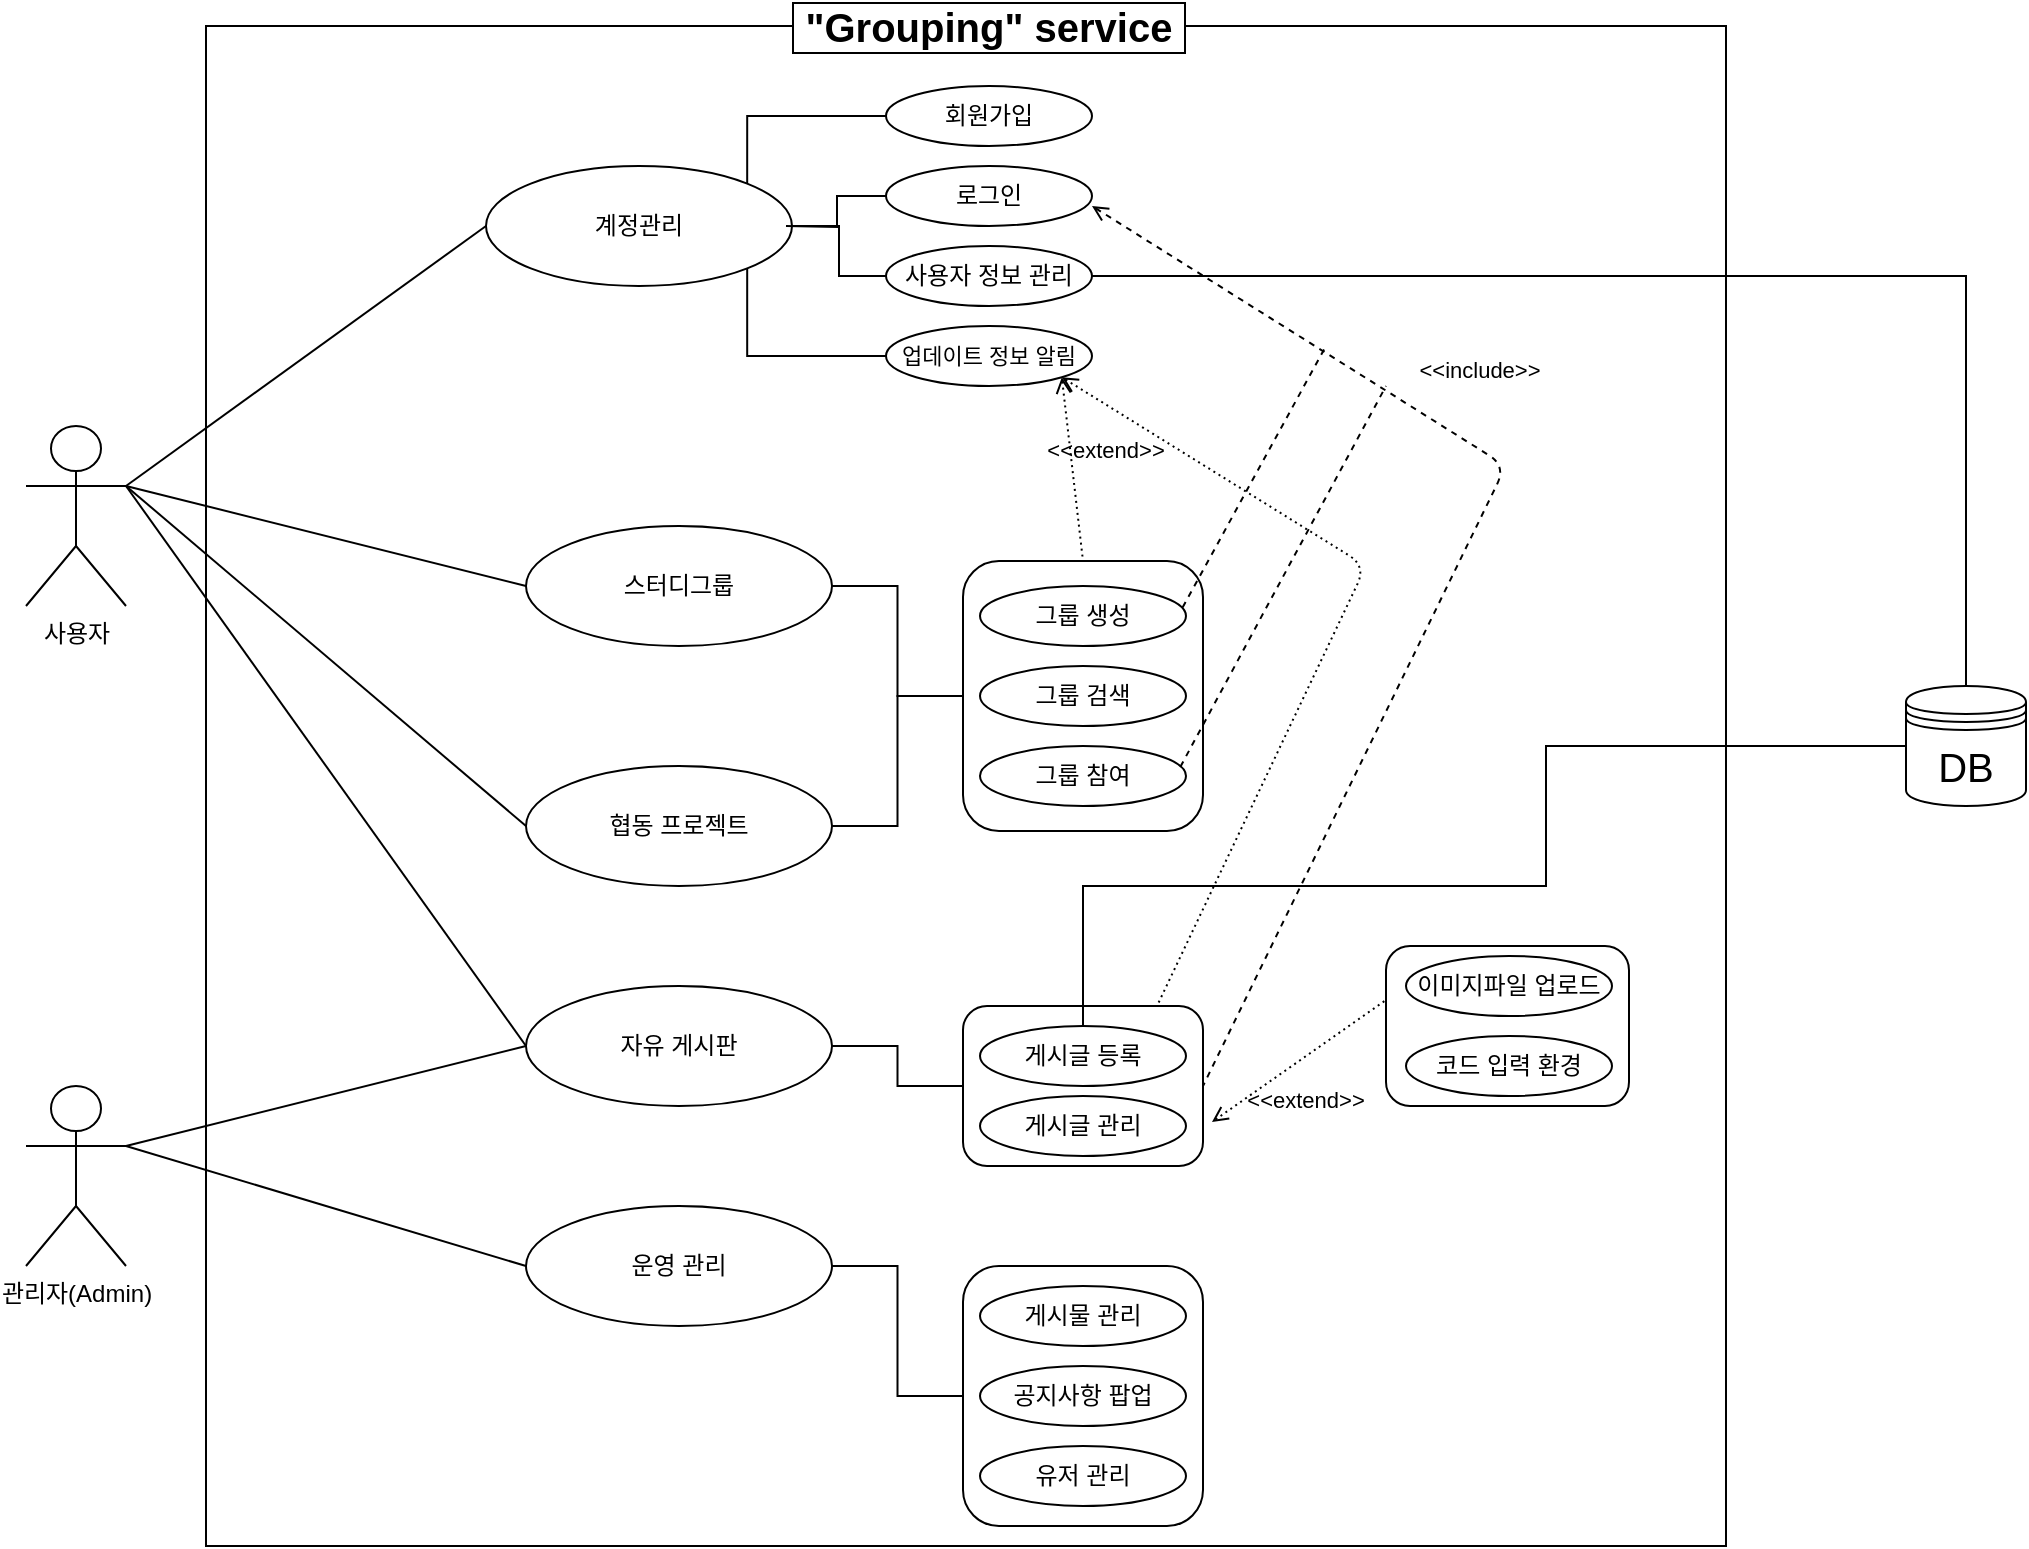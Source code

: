 <mxfile version="14.1.2" type="device"><diagram id="SzXxNfdWttP5pU3WyP5G" name="Page-1"><mxGraphModel dx="1102" dy="616" grid="1" gridSize="10" guides="1" tooltips="1" connect="1" arrows="1" fold="1" page="1" pageScale="1" pageWidth="827" pageHeight="1169" math="0" shadow="0"><root><mxCell id="0"/><mxCell id="1" parent="0"/><mxCell id="7R5gXoHnMxe2v03RTeyZ-3" value="" style="whiteSpace=wrap;html=1;aspect=fixed;" parent="1" vertex="1"><mxGeometry x="170" y="80" width="760" height="760" as="geometry"/></mxCell><mxCell id="7R5gXoHnMxe2v03RTeyZ-1" value="사용자" style="shape=umlActor;verticalLabelPosition=bottom;verticalAlign=top;html=1;outlineConnect=0;" parent="1" vertex="1"><mxGeometry x="80" y="280" width="50" height="90" as="geometry"/></mxCell><mxCell id="7R5gXoHnMxe2v03RTeyZ-5" value="계정관리" style="ellipse;whiteSpace=wrap;html=1;" parent="1" vertex="1"><mxGeometry x="310" y="150" width="153" height="60" as="geometry"/></mxCell><mxCell id="7R5gXoHnMxe2v03RTeyZ-8" value="협동 프로젝트" style="ellipse;whiteSpace=wrap;html=1;" parent="1" vertex="1"><mxGeometry x="330" y="450" width="153" height="60" as="geometry"/></mxCell><mxCell id="7R5gXoHnMxe2v03RTeyZ-9" value="스터디그룹" style="ellipse;whiteSpace=wrap;html=1;" parent="1" vertex="1"><mxGeometry x="330" y="330" width="153" height="60" as="geometry"/></mxCell><mxCell id="7R5gXoHnMxe2v03RTeyZ-10" value="자유 게시판" style="ellipse;whiteSpace=wrap;html=1;" parent="1" vertex="1"><mxGeometry x="330" y="560" width="153" height="60" as="geometry"/></mxCell><mxCell id="7R5gXoHnMxe2v03RTeyZ-11" value="운영 관리" style="ellipse;whiteSpace=wrap;html=1;" parent="1" vertex="1"><mxGeometry x="330" y="670" width="153" height="60" as="geometry"/></mxCell><mxCell id="7R5gXoHnMxe2v03RTeyZ-13" value="" style="endArrow=none;html=1;exitX=1;exitY=0.333;exitDx=0;exitDy=0;exitPerimeter=0;entryX=0;entryY=0.5;entryDx=0;entryDy=0;" parent="1" source="7R5gXoHnMxe2v03RTeyZ-1" target="7R5gXoHnMxe2v03RTeyZ-5" edge="1"><mxGeometry width="50" height="50" relative="1" as="geometry"><mxPoint x="90" y="550" as="sourcePoint"/><mxPoint x="210" y="330" as="targetPoint"/><Array as="points"/></mxGeometry></mxCell><mxCell id="7R5gXoHnMxe2v03RTeyZ-14" value="" style="endArrow=none;html=1;exitX=1;exitY=0.333;exitDx=0;exitDy=0;exitPerimeter=0;entryX=0;entryY=0.5;entryDx=0;entryDy=0;" parent="1" source="7R5gXoHnMxe2v03RTeyZ-1" target="7R5gXoHnMxe2v03RTeyZ-9" edge="1"><mxGeometry width="50" height="50" relative="1" as="geometry"><mxPoint x="140" y="320" as="sourcePoint"/><mxPoint x="320.0" y="190" as="targetPoint"/><Array as="points"/></mxGeometry></mxCell><mxCell id="7R5gXoHnMxe2v03RTeyZ-15" value="" style="endArrow=none;html=1;exitX=1;exitY=0.333;exitDx=0;exitDy=0;exitPerimeter=0;entryX=0;entryY=0.5;entryDx=0;entryDy=0;" parent="1" source="7R5gXoHnMxe2v03RTeyZ-1" target="7R5gXoHnMxe2v03RTeyZ-8" edge="1"><mxGeometry width="50" height="50" relative="1" as="geometry"><mxPoint x="140" y="320" as="sourcePoint"/><mxPoint x="320.0" y="310" as="targetPoint"/><Array as="points"/></mxGeometry></mxCell><mxCell id="7R5gXoHnMxe2v03RTeyZ-16" value="" style="endArrow=none;html=1;entryX=0;entryY=0.5;entryDx=0;entryDy=0;" parent="1" target="7R5gXoHnMxe2v03RTeyZ-10" edge="1"><mxGeometry width="50" height="50" relative="1" as="geometry"><mxPoint x="130" y="310" as="sourcePoint"/><mxPoint x="310.0" y="440" as="targetPoint"/><Array as="points"/></mxGeometry></mxCell><mxCell id="7R5gXoHnMxe2v03RTeyZ-19" value="관리자(Admin)" style="shape=umlActor;verticalLabelPosition=bottom;verticalAlign=top;html=1;outlineConnect=0;" parent="1" vertex="1"><mxGeometry x="80" y="610" width="50" height="90" as="geometry"/></mxCell><mxCell id="7R5gXoHnMxe2v03RTeyZ-20" value="" style="endArrow=none;html=1;entryX=0;entryY=0.5;entryDx=0;entryDy=0;exitX=1;exitY=0.333;exitDx=0;exitDy=0;exitPerimeter=0;" parent="1" source="7R5gXoHnMxe2v03RTeyZ-19" target="7R5gXoHnMxe2v03RTeyZ-11" edge="1"><mxGeometry width="50" height="50" relative="1" as="geometry"><mxPoint x="130" y="420" as="sourcePoint"/><mxPoint x="310.0" y="640" as="targetPoint"/><Array as="points"/></mxGeometry></mxCell><mxCell id="7R5gXoHnMxe2v03RTeyZ-21" value="" style="endArrow=none;html=1;entryX=0;entryY=0.5;entryDx=0;entryDy=0;" parent="1" target="7R5gXoHnMxe2v03RTeyZ-10" edge="1"><mxGeometry width="50" height="50" relative="1" as="geometry"><mxPoint x="130" y="640" as="sourcePoint"/><mxPoint x="310.0" y="630" as="targetPoint"/><Array as="points"/></mxGeometry></mxCell><mxCell id="7R5gXoHnMxe2v03RTeyZ-22" value="&amp;nbsp;&quot;Grouping&quot; service&amp;nbsp;" style="text;html=1;align=center;verticalAlign=middle;whiteSpace=wrap;rounded=0;fontStyle=1;fontSize=20;labelBackgroundColor=#FFFFFF;labelBorderColor=#000000;" parent="1" vertex="1"><mxGeometry x="441.5" y="70" width="238.5" height="20" as="geometry"/></mxCell><mxCell id="7R5gXoHnMxe2v03RTeyZ-30" style="edgeStyle=orthogonalEdgeStyle;rounded=0;orthogonalLoop=1;jettySize=auto;html=1;exitX=0;exitY=0.5;exitDx=0;exitDy=0;entryX=1;entryY=0;entryDx=0;entryDy=0;fontSize=16;endArrow=none;endFill=0;" parent="1" source="7R5gXoHnMxe2v03RTeyZ-23" target="7R5gXoHnMxe2v03RTeyZ-5" edge="1"><mxGeometry relative="1" as="geometry"/></mxCell><mxCell id="7R5gXoHnMxe2v03RTeyZ-23" value="회원가입" style="ellipse;whiteSpace=wrap;html=1;" parent="1" vertex="1"><mxGeometry x="510" y="110" width="103" height="30" as="geometry"/></mxCell><mxCell id="7R5gXoHnMxe2v03RTeyZ-29" style="edgeStyle=orthogonalEdgeStyle;rounded=0;orthogonalLoop=1;jettySize=auto;html=1;exitX=0;exitY=0.5;exitDx=0;exitDy=0;fontSize=16;endArrow=none;endFill=0;" parent="1" source="7R5gXoHnMxe2v03RTeyZ-24" edge="1"><mxGeometry relative="1" as="geometry"><mxPoint x="460" y="180" as="targetPoint"/></mxGeometry></mxCell><mxCell id="7R5gXoHnMxe2v03RTeyZ-24" value="로그인" style="ellipse;whiteSpace=wrap;html=1;" parent="1" vertex="1"><mxGeometry x="510" y="150" width="103" height="30" as="geometry"/></mxCell><mxCell id="7R5gXoHnMxe2v03RTeyZ-27" style="edgeStyle=orthogonalEdgeStyle;rounded=0;orthogonalLoop=1;jettySize=auto;html=1;entryX=1;entryY=1;entryDx=0;entryDy=0;fontSize=16;endArrow=none;endFill=0;" parent="1" source="7R5gXoHnMxe2v03RTeyZ-25" target="7R5gXoHnMxe2v03RTeyZ-5" edge="1"><mxGeometry relative="1" as="geometry"/></mxCell><mxCell id="7R5gXoHnMxe2v03RTeyZ-25" value="&lt;font style=&quot;font-size: 11px&quot;&gt;업데이트 정보 알림&lt;/font&gt;" style="ellipse;whiteSpace=wrap;html=1;" parent="1" vertex="1"><mxGeometry x="510" y="230" width="103" height="30" as="geometry"/></mxCell><mxCell id="7R5gXoHnMxe2v03RTeyZ-28" style="edgeStyle=orthogonalEdgeStyle;rounded=0;orthogonalLoop=1;jettySize=auto;html=1;exitX=0;exitY=0.5;exitDx=0;exitDy=0;entryX=1;entryY=0.5;entryDx=0;entryDy=0;fontSize=16;endArrow=none;endFill=0;" parent="1" source="7R5gXoHnMxe2v03RTeyZ-26" target="7R5gXoHnMxe2v03RTeyZ-5" edge="1"><mxGeometry relative="1" as="geometry"/></mxCell><mxCell id="UwQi5Py4i9zdM0ziJWC_-2" style="edgeStyle=orthogonalEdgeStyle;rounded=0;orthogonalLoop=1;jettySize=auto;html=1;exitX=1;exitY=0.5;exitDx=0;exitDy=0;entryX=0.5;entryY=0;entryDx=0;entryDy=0;fontSize=20;startArrow=none;startFill=0;endArrow=none;endFill=0;" edge="1" parent="1" source="7R5gXoHnMxe2v03RTeyZ-26" target="UwQi5Py4i9zdM0ziJWC_-1"><mxGeometry relative="1" as="geometry"/></mxCell><mxCell id="7R5gXoHnMxe2v03RTeyZ-26" value="사용자 정보 관리" style="ellipse;whiteSpace=wrap;html=1;" parent="1" vertex="1"><mxGeometry x="510" y="190" width="103" height="30" as="geometry"/></mxCell><mxCell id="7R5gXoHnMxe2v03RTeyZ-37" style="edgeStyle=orthogonalEdgeStyle;rounded=0;orthogonalLoop=1;jettySize=auto;html=1;entryX=1;entryY=0.5;entryDx=0;entryDy=0;endArrow=none;endFill=0;fontSize=16;" parent="1" source="7R5gXoHnMxe2v03RTeyZ-36" target="7R5gXoHnMxe2v03RTeyZ-9" edge="1"><mxGeometry relative="1" as="geometry"/></mxCell><mxCell id="7R5gXoHnMxe2v03RTeyZ-38" style="edgeStyle=orthogonalEdgeStyle;rounded=0;orthogonalLoop=1;jettySize=auto;html=1;exitX=0;exitY=0.5;exitDx=0;exitDy=0;entryX=1;entryY=0.5;entryDx=0;entryDy=0;endArrow=none;endFill=0;fontSize=16;" parent="1" source="7R5gXoHnMxe2v03RTeyZ-36" target="7R5gXoHnMxe2v03RTeyZ-8" edge="1"><mxGeometry relative="1" as="geometry"/></mxCell><mxCell id="7R5gXoHnMxe2v03RTeyZ-36" value="" style="rounded=1;whiteSpace=wrap;html=1;fontSize=16;" parent="1" vertex="1"><mxGeometry x="548.5" y="347.5" width="120" height="135" as="geometry"/></mxCell><mxCell id="7R5gXoHnMxe2v03RTeyZ-31" value="그룹 생성" style="ellipse;whiteSpace=wrap;html=1;" parent="1" vertex="1"><mxGeometry x="557" y="360" width="103" height="30" as="geometry"/></mxCell><mxCell id="7R5gXoHnMxe2v03RTeyZ-33" value="그룹 검색" style="ellipse;whiteSpace=wrap;html=1;" parent="1" vertex="1"><mxGeometry x="557" y="400" width="103" height="30" as="geometry"/></mxCell><mxCell id="7R5gXoHnMxe2v03RTeyZ-34" value="그룹 참여" style="ellipse;whiteSpace=wrap;html=1;" parent="1" vertex="1"><mxGeometry x="557" y="440" width="103" height="30" as="geometry"/></mxCell><mxCell id="7R5gXoHnMxe2v03RTeyZ-43" style="edgeStyle=orthogonalEdgeStyle;rounded=0;orthogonalLoop=1;jettySize=auto;html=1;exitX=0;exitY=0.5;exitDx=0;exitDy=0;endArrow=none;endFill=0;fontSize=16;" parent="1" source="7R5gXoHnMxe2v03RTeyZ-42" target="7R5gXoHnMxe2v03RTeyZ-10" edge="1"><mxGeometry relative="1" as="geometry"/></mxCell><mxCell id="7R5gXoHnMxe2v03RTeyZ-42" value="" style="rounded=1;whiteSpace=wrap;html=1;fontSize=16;" parent="1" vertex="1"><mxGeometry x="548.5" y="570" width="120" height="80" as="geometry"/></mxCell><mxCell id="7R5gXoHnMxe2v03RTeyZ-41" value="게시글 관리" style="ellipse;whiteSpace=wrap;html=1;" parent="1" vertex="1"><mxGeometry x="557" y="615" width="103" height="30" as="geometry"/></mxCell><mxCell id="UwQi5Py4i9zdM0ziJWC_-3" style="edgeStyle=orthogonalEdgeStyle;rounded=0;orthogonalLoop=1;jettySize=auto;html=1;exitX=0.5;exitY=0;exitDx=0;exitDy=0;entryX=0;entryY=0.5;entryDx=0;entryDy=0;startArrow=none;startFill=0;endArrow=none;endFill=0;fontSize=20;" edge="1" parent="1" source="7R5gXoHnMxe2v03RTeyZ-44" target="UwQi5Py4i9zdM0ziJWC_-1"><mxGeometry relative="1" as="geometry"><Array as="points"><mxPoint x="609" y="510"/><mxPoint x="840" y="510"/><mxPoint x="840" y="440"/></Array></mxGeometry></mxCell><mxCell id="7R5gXoHnMxe2v03RTeyZ-44" value="게시글 등록" style="ellipse;whiteSpace=wrap;html=1;" parent="1" vertex="1"><mxGeometry x="557" y="580" width="103" height="30" as="geometry"/></mxCell><mxCell id="7R5gXoHnMxe2v03RTeyZ-46" value="" style="endArrow=none;dashed=1;html=1;fontSize=16;entryX=1;entryY=0.5;entryDx=0;entryDy=0;startArrow=open;startFill=0;" parent="1" target="7R5gXoHnMxe2v03RTeyZ-42" edge="1"><mxGeometry width="50" height="50" relative="1" as="geometry"><mxPoint x="613" y="170" as="sourcePoint"/><mxPoint x="663" y="120" as="targetPoint"/><Array as="points"><mxPoint x="820" y="300"/></Array></mxGeometry></mxCell><mxCell id="7R5gXoHnMxe2v03RTeyZ-47" value="&lt;font style=&quot;font-size: 11px&quot;&gt;&amp;lt;&amp;lt;include&amp;gt;&amp;gt;&lt;/font&gt;" style="text;html=1;strokeColor=none;fillColor=none;align=center;verticalAlign=middle;whiteSpace=wrap;rounded=0;fontSize=16;" parent="1" vertex="1"><mxGeometry x="787" y="240" width="40" height="20" as="geometry"/></mxCell><mxCell id="7R5gXoHnMxe2v03RTeyZ-52" value="" style="endArrow=none;dashed=1;html=1;fontSize=16;exitX=0.984;exitY=0.355;exitDx=0;exitDy=0;exitPerimeter=0;" parent="1" source="7R5gXoHnMxe2v03RTeyZ-31" edge="1"><mxGeometry width="50" height="50" relative="1" as="geometry"><mxPoint x="660" y="380" as="sourcePoint"/><mxPoint x="730" y="240" as="targetPoint"/></mxGeometry></mxCell><mxCell id="7R5gXoHnMxe2v03RTeyZ-53" value="" style="endArrow=none;dashed=1;html=1;fontSize=16;exitX=0.973;exitY=0.345;exitDx=0;exitDy=0;exitPerimeter=0;" parent="1" source="7R5gXoHnMxe2v03RTeyZ-34" edge="1"><mxGeometry width="50" height="50" relative="1" as="geometry"><mxPoint x="660" y="460" as="sourcePoint"/><mxPoint x="760" y="260" as="targetPoint"/></mxGeometry></mxCell><mxCell id="7R5gXoHnMxe2v03RTeyZ-55" value="" style="endArrow=none;dashed=1;html=1;fontSize=16;startArrow=open;startFill=0;dashPattern=1 2;" parent="1" edge="1"><mxGeometry width="50" height="50" relative="1" as="geometry"><mxPoint x="673" y="628" as="sourcePoint"/><mxPoint x="770" y="560" as="targetPoint"/></mxGeometry></mxCell><mxCell id="7R5gXoHnMxe2v03RTeyZ-57" value="" style="rounded=1;whiteSpace=wrap;html=1;fontSize=16;" parent="1" vertex="1"><mxGeometry x="760" y="540" width="121.5" height="80" as="geometry"/></mxCell><mxCell id="7R5gXoHnMxe2v03RTeyZ-40" value="이미지파일 업로드" style="ellipse;whiteSpace=wrap;html=1;" parent="1" vertex="1"><mxGeometry x="770" y="545" width="103" height="30" as="geometry"/></mxCell><mxCell id="7R5gXoHnMxe2v03RTeyZ-45" value="코드 입력 환경" style="ellipse;whiteSpace=wrap;html=1;" parent="1" vertex="1"><mxGeometry x="770" y="585" width="103" height="30" as="geometry"/></mxCell><mxCell id="7R5gXoHnMxe2v03RTeyZ-59" value="&lt;font style=&quot;font-size: 11px&quot;&gt;&amp;lt;&amp;lt;extend&amp;gt;&amp;gt;&lt;/font&gt;" style="text;html=1;strokeColor=none;fillColor=none;align=center;verticalAlign=middle;whiteSpace=wrap;rounded=0;fontSize=16;" parent="1" vertex="1"><mxGeometry x="700" y="605" width="40" height="20" as="geometry"/></mxCell><mxCell id="7R5gXoHnMxe2v03RTeyZ-66" style="edgeStyle=orthogonalEdgeStyle;rounded=0;orthogonalLoop=1;jettySize=auto;html=1;exitX=0;exitY=0.5;exitDx=0;exitDy=0;entryX=1;entryY=0.5;entryDx=0;entryDy=0;startArrow=none;startFill=0;endArrow=none;endFill=0;fontSize=16;" parent="1" source="7R5gXoHnMxe2v03RTeyZ-65" target="7R5gXoHnMxe2v03RTeyZ-11" edge="1"><mxGeometry relative="1" as="geometry"/></mxCell><mxCell id="7R5gXoHnMxe2v03RTeyZ-65" value="" style="rounded=1;whiteSpace=wrap;html=1;fontSize=16;" parent="1" vertex="1"><mxGeometry x="548.5" y="700" width="120" height="130" as="geometry"/></mxCell><mxCell id="7R5gXoHnMxe2v03RTeyZ-62" value="게시물 관리" style="ellipse;whiteSpace=wrap;html=1;" parent="1" vertex="1"><mxGeometry x="557" y="710" width="103" height="30" as="geometry"/></mxCell><mxCell id="7R5gXoHnMxe2v03RTeyZ-64" value="공지사항 팝업" style="ellipse;whiteSpace=wrap;html=1;" parent="1" vertex="1"><mxGeometry x="557" y="750" width="103" height="30" as="geometry"/></mxCell><mxCell id="UwQi5Py4i9zdM0ziJWC_-1" value="DB" style="shape=datastore;whiteSpace=wrap;html=1;rounded=0;labelBackgroundColor=#FFFFFF;fillColor=none;fontSize=20;" vertex="1" parent="1"><mxGeometry x="1020" y="410" width="60" height="60" as="geometry"/></mxCell><mxCell id="UwQi5Py4i9zdM0ziJWC_-4" value="유저 관리" style="ellipse;whiteSpace=wrap;html=1;" vertex="1" parent="1"><mxGeometry x="557" y="790" width="103" height="30" as="geometry"/></mxCell><mxCell id="UwQi5Py4i9zdM0ziJWC_-5" value="" style="endArrow=none;dashed=1;html=1;fontSize=16;entryX=1;entryY=0.5;entryDx=0;entryDy=0;startArrow=open;startFill=0;exitX=1;exitY=1;exitDx=0;exitDy=0;dashPattern=1 2;" edge="1" parent="1" source="7R5gXoHnMxe2v03RTeyZ-25"><mxGeometry width="50" height="50" relative="1" as="geometry"><mxPoint x="553" y="-92.5" as="sourcePoint"/><mxPoint x="608.5" y="347.5" as="targetPoint"/><Array as="points"/></mxGeometry></mxCell><mxCell id="UwQi5Py4i9zdM0ziJWC_-6" value="" style="endArrow=none;dashed=1;html=1;fontSize=16;entryX=1;entryY=0.5;entryDx=0;entryDy=0;startArrow=open;startFill=0;exitX=1;exitY=1;exitDx=0;exitDy=0;dashPattern=1 2;" edge="1" parent="1" source="7R5gXoHnMxe2v03RTeyZ-25"><mxGeometry width="50" height="50" relative="1" as="geometry"><mxPoint x="560" y="260" as="sourcePoint"/><mxPoint x="645.5" y="570" as="targetPoint"/><Array as="points"><mxPoint x="750" y="350"/></Array></mxGeometry></mxCell><mxCell id="UwQi5Py4i9zdM0ziJWC_-10" value="&lt;font style=&quot;font-size: 11px&quot;&gt;&amp;lt;&amp;lt;extend&amp;gt;&amp;gt;&lt;/font&gt;" style="text;html=1;strokeColor=none;fillColor=none;align=center;verticalAlign=middle;whiteSpace=wrap;rounded=0;fontSize=16;" vertex="1" parent="1"><mxGeometry x="600" y="280" width="40" height="20" as="geometry"/></mxCell></root></mxGraphModel></diagram></mxfile>